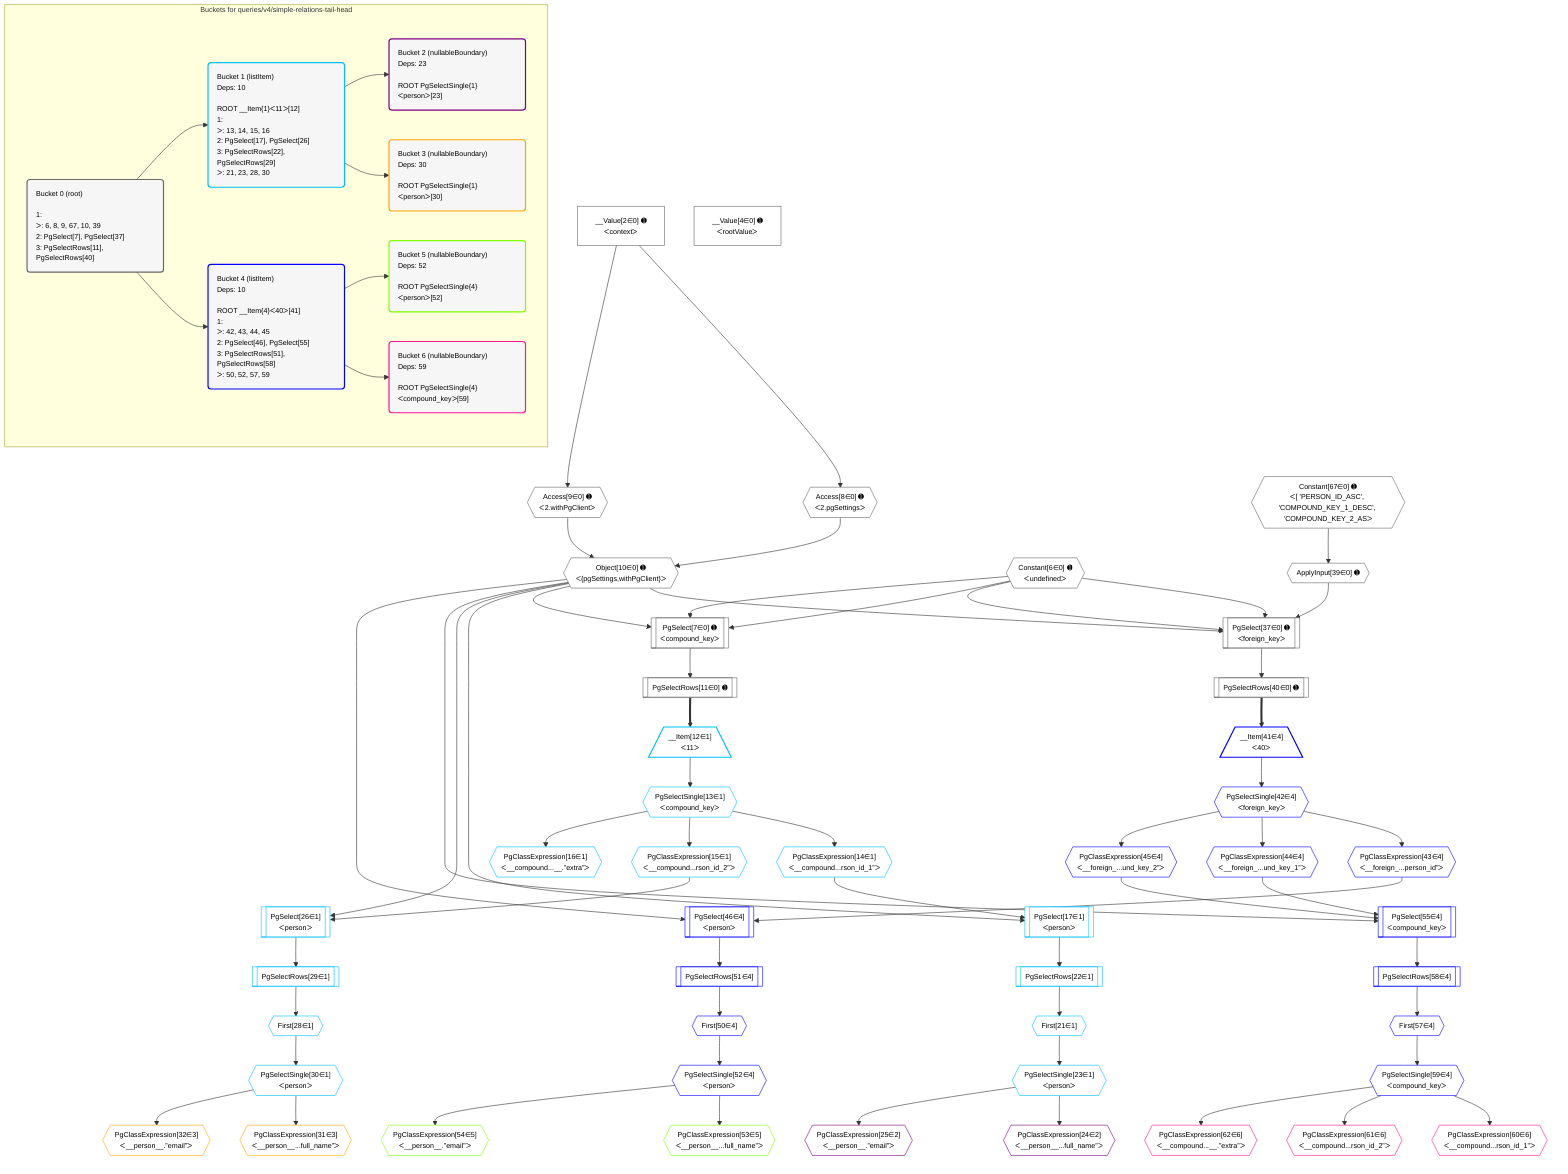 %%{init: {'themeVariables': { 'fontSize': '12px'}}}%%
graph TD
    classDef path fill:#eee,stroke:#000,color:#000
    classDef plan fill:#fff,stroke-width:1px,color:#000
    classDef itemplan fill:#fff,stroke-width:2px,color:#000
    classDef unbatchedplan fill:#dff,stroke-width:1px,color:#000
    classDef sideeffectplan fill:#fcc,stroke-width:2px,color:#000
    classDef bucket fill:#f6f6f6,color:#000,stroke-width:2px,text-align:left


    %% plan dependencies
    PgSelect37[["PgSelect[37∈0] ➊<br />ᐸforeign_keyᐳ"]]:::plan
    Object10{{"Object[10∈0] ➊<br />ᐸ{pgSettings,withPgClient}ᐳ"}}:::plan
    Constant6{{"Constant[6∈0] ➊<br />ᐸundefinedᐳ"}}:::plan
    ApplyInput39{{"ApplyInput[39∈0] ➊"}}:::plan
    Object10 & Constant6 & Constant6 & ApplyInput39 --> PgSelect37
    PgSelect7[["PgSelect[7∈0] ➊<br />ᐸcompound_keyᐳ"]]:::plan
    Object10 & Constant6 & Constant6 --> PgSelect7
    Access8{{"Access[8∈0] ➊<br />ᐸ2.pgSettingsᐳ"}}:::plan
    Access9{{"Access[9∈0] ➊<br />ᐸ2.withPgClientᐳ"}}:::plan
    Access8 & Access9 --> Object10
    __Value2["__Value[2∈0] ➊<br />ᐸcontextᐳ"]:::plan
    __Value2 --> Access8
    __Value2 --> Access9
    PgSelectRows11[["PgSelectRows[11∈0] ➊"]]:::plan
    PgSelect7 --> PgSelectRows11
    Constant67{{"Constant[67∈0] ➊<br />ᐸ[ 'PERSON_ID_ASC', 'COMPOUND_KEY_1_DESC', 'COMPOUND_KEY_2_ASᐳ"}}:::plan
    Constant67 --> ApplyInput39
    PgSelectRows40[["PgSelectRows[40∈0] ➊"]]:::plan
    PgSelect37 --> PgSelectRows40
    __Value4["__Value[4∈0] ➊<br />ᐸrootValueᐳ"]:::plan
    PgSelect17[["PgSelect[17∈1]<br />ᐸpersonᐳ"]]:::plan
    PgClassExpression14{{"PgClassExpression[14∈1]<br />ᐸ__compound...rson_id_1”ᐳ"}}:::plan
    Object10 & PgClassExpression14 --> PgSelect17
    PgSelect26[["PgSelect[26∈1]<br />ᐸpersonᐳ"]]:::plan
    PgClassExpression15{{"PgClassExpression[15∈1]<br />ᐸ__compound...rson_id_2”ᐳ"}}:::plan
    Object10 & PgClassExpression15 --> PgSelect26
    __Item12[/"__Item[12∈1]<br />ᐸ11ᐳ"\]:::itemplan
    PgSelectRows11 ==> __Item12
    PgSelectSingle13{{"PgSelectSingle[13∈1]<br />ᐸcompound_keyᐳ"}}:::plan
    __Item12 --> PgSelectSingle13
    PgSelectSingle13 --> PgClassExpression14
    PgSelectSingle13 --> PgClassExpression15
    PgClassExpression16{{"PgClassExpression[16∈1]<br />ᐸ__compound...__.”extra”ᐳ"}}:::plan
    PgSelectSingle13 --> PgClassExpression16
    First21{{"First[21∈1]"}}:::plan
    PgSelectRows22[["PgSelectRows[22∈1]"]]:::plan
    PgSelectRows22 --> First21
    PgSelect17 --> PgSelectRows22
    PgSelectSingle23{{"PgSelectSingle[23∈1]<br />ᐸpersonᐳ"}}:::plan
    First21 --> PgSelectSingle23
    First28{{"First[28∈1]"}}:::plan
    PgSelectRows29[["PgSelectRows[29∈1]"]]:::plan
    PgSelectRows29 --> First28
    PgSelect26 --> PgSelectRows29
    PgSelectSingle30{{"PgSelectSingle[30∈1]<br />ᐸpersonᐳ"}}:::plan
    First28 --> PgSelectSingle30
    PgClassExpression24{{"PgClassExpression[24∈2]<br />ᐸ__person__...full_name”ᐳ"}}:::plan
    PgSelectSingle23 --> PgClassExpression24
    PgClassExpression25{{"PgClassExpression[25∈2]<br />ᐸ__person__.”email”ᐳ"}}:::plan
    PgSelectSingle23 --> PgClassExpression25
    PgClassExpression31{{"PgClassExpression[31∈3]<br />ᐸ__person__...full_name”ᐳ"}}:::plan
    PgSelectSingle30 --> PgClassExpression31
    PgClassExpression32{{"PgClassExpression[32∈3]<br />ᐸ__person__.”email”ᐳ"}}:::plan
    PgSelectSingle30 --> PgClassExpression32
    PgSelect55[["PgSelect[55∈4]<br />ᐸcompound_keyᐳ"]]:::plan
    PgClassExpression44{{"PgClassExpression[44∈4]<br />ᐸ__foreign_...und_key_1”ᐳ"}}:::plan
    PgClassExpression45{{"PgClassExpression[45∈4]<br />ᐸ__foreign_...und_key_2”ᐳ"}}:::plan
    Object10 & PgClassExpression44 & PgClassExpression45 --> PgSelect55
    PgSelect46[["PgSelect[46∈4]<br />ᐸpersonᐳ"]]:::plan
    PgClassExpression43{{"PgClassExpression[43∈4]<br />ᐸ__foreign_...person_id”ᐳ"}}:::plan
    Object10 & PgClassExpression43 --> PgSelect46
    __Item41[/"__Item[41∈4]<br />ᐸ40ᐳ"\]:::itemplan
    PgSelectRows40 ==> __Item41
    PgSelectSingle42{{"PgSelectSingle[42∈4]<br />ᐸforeign_keyᐳ"}}:::plan
    __Item41 --> PgSelectSingle42
    PgSelectSingle42 --> PgClassExpression43
    PgSelectSingle42 --> PgClassExpression44
    PgSelectSingle42 --> PgClassExpression45
    First50{{"First[50∈4]"}}:::plan
    PgSelectRows51[["PgSelectRows[51∈4]"]]:::plan
    PgSelectRows51 --> First50
    PgSelect46 --> PgSelectRows51
    PgSelectSingle52{{"PgSelectSingle[52∈4]<br />ᐸpersonᐳ"}}:::plan
    First50 --> PgSelectSingle52
    First57{{"First[57∈4]"}}:::plan
    PgSelectRows58[["PgSelectRows[58∈4]"]]:::plan
    PgSelectRows58 --> First57
    PgSelect55 --> PgSelectRows58
    PgSelectSingle59{{"PgSelectSingle[59∈4]<br />ᐸcompound_keyᐳ"}}:::plan
    First57 --> PgSelectSingle59
    PgClassExpression53{{"PgClassExpression[53∈5]<br />ᐸ__person__...full_name”ᐳ"}}:::plan
    PgSelectSingle52 --> PgClassExpression53
    PgClassExpression54{{"PgClassExpression[54∈5]<br />ᐸ__person__.”email”ᐳ"}}:::plan
    PgSelectSingle52 --> PgClassExpression54
    PgClassExpression60{{"PgClassExpression[60∈6]<br />ᐸ__compound...rson_id_1”ᐳ"}}:::plan
    PgSelectSingle59 --> PgClassExpression60
    PgClassExpression61{{"PgClassExpression[61∈6]<br />ᐸ__compound...rson_id_2”ᐳ"}}:::plan
    PgSelectSingle59 --> PgClassExpression61
    PgClassExpression62{{"PgClassExpression[62∈6]<br />ᐸ__compound...__.”extra”ᐳ"}}:::plan
    PgSelectSingle59 --> PgClassExpression62

    %% define steps

    subgraph "Buckets for queries/v4/simple-relations-tail-head"
    Bucket0("Bucket 0 (root)<br /><br />1: <br />ᐳ: 6, 8, 9, 67, 10, 39<br />2: PgSelect[7], PgSelect[37]<br />3: PgSelectRows[11], PgSelectRows[40]"):::bucket
    classDef bucket0 stroke:#696969
    class Bucket0,__Value2,__Value4,Constant6,PgSelect7,Access8,Access9,Object10,PgSelectRows11,PgSelect37,ApplyInput39,PgSelectRows40,Constant67 bucket0
    Bucket1("Bucket 1 (listItem)<br />Deps: 10<br /><br />ROOT __Item{1}ᐸ11ᐳ[12]<br />1: <br />ᐳ: 13, 14, 15, 16<br />2: PgSelect[17], PgSelect[26]<br />3: PgSelectRows[22], PgSelectRows[29]<br />ᐳ: 21, 23, 28, 30"):::bucket
    classDef bucket1 stroke:#00bfff
    class Bucket1,__Item12,PgSelectSingle13,PgClassExpression14,PgClassExpression15,PgClassExpression16,PgSelect17,First21,PgSelectRows22,PgSelectSingle23,PgSelect26,First28,PgSelectRows29,PgSelectSingle30 bucket1
    Bucket2("Bucket 2 (nullableBoundary)<br />Deps: 23<br /><br />ROOT PgSelectSingle{1}ᐸpersonᐳ[23]"):::bucket
    classDef bucket2 stroke:#7f007f
    class Bucket2,PgClassExpression24,PgClassExpression25 bucket2
    Bucket3("Bucket 3 (nullableBoundary)<br />Deps: 30<br /><br />ROOT PgSelectSingle{1}ᐸpersonᐳ[30]"):::bucket
    classDef bucket3 stroke:#ffa500
    class Bucket3,PgClassExpression31,PgClassExpression32 bucket3
    Bucket4("Bucket 4 (listItem)<br />Deps: 10<br /><br />ROOT __Item{4}ᐸ40ᐳ[41]<br />1: <br />ᐳ: 42, 43, 44, 45<br />2: PgSelect[46], PgSelect[55]<br />3: PgSelectRows[51], PgSelectRows[58]<br />ᐳ: 50, 52, 57, 59"):::bucket
    classDef bucket4 stroke:#0000ff
    class Bucket4,__Item41,PgSelectSingle42,PgClassExpression43,PgClassExpression44,PgClassExpression45,PgSelect46,First50,PgSelectRows51,PgSelectSingle52,PgSelect55,First57,PgSelectRows58,PgSelectSingle59 bucket4
    Bucket5("Bucket 5 (nullableBoundary)<br />Deps: 52<br /><br />ROOT PgSelectSingle{4}ᐸpersonᐳ[52]"):::bucket
    classDef bucket5 stroke:#7fff00
    class Bucket5,PgClassExpression53,PgClassExpression54 bucket5
    Bucket6("Bucket 6 (nullableBoundary)<br />Deps: 59<br /><br />ROOT PgSelectSingle{4}ᐸcompound_keyᐳ[59]"):::bucket
    classDef bucket6 stroke:#ff1493
    class Bucket6,PgClassExpression60,PgClassExpression61,PgClassExpression62 bucket6
    Bucket0 --> Bucket1 & Bucket4
    Bucket1 --> Bucket2 & Bucket3
    Bucket4 --> Bucket5 & Bucket6
    end
